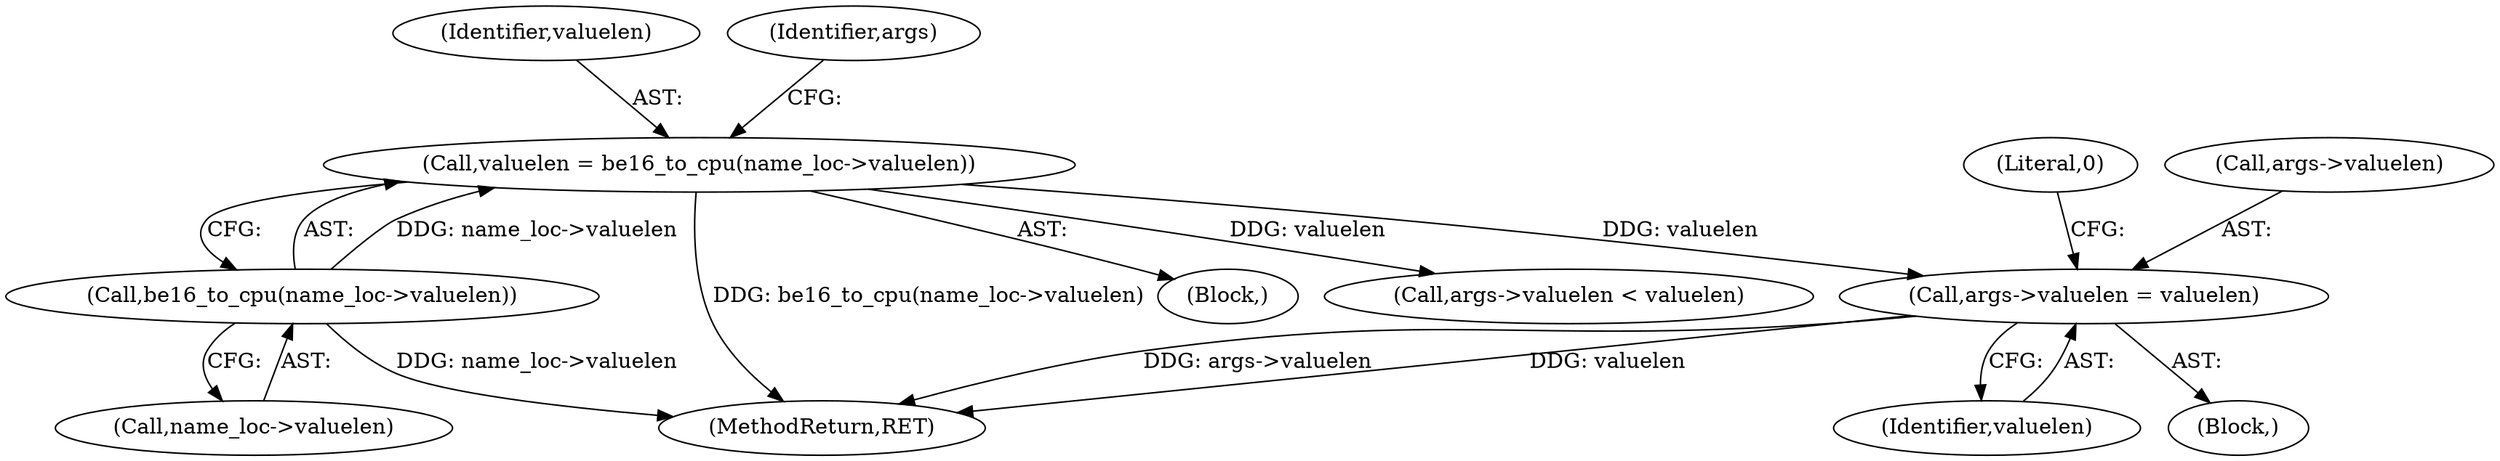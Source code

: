 digraph "0_linux_8275cdd0e7ac550dcce2b3ef6d2fb3b808c1ae59_5@pointer" {
"1000197" [label="(Call,args->valuelen = valuelen)"];
"1000184" [label="(Call,valuelen = be16_to_cpu(name_loc->valuelen))"];
"1000186" [label="(Call,be16_to_cpu(name_loc->valuelen))"];
"1000197" [label="(Call,args->valuelen = valuelen)"];
"1000186" [label="(Call,be16_to_cpu(name_loc->valuelen))"];
"1000185" [label="(Identifier,valuelen)"];
"1000201" [label="(Identifier,valuelen)"];
"1000187" [label="(Call,name_loc->valuelen)"];
"1000203" [label="(Literal,0)"];
"1000196" [label="(Block,)"];
"1000184" [label="(Call,valuelen = be16_to_cpu(name_loc->valuelen))"];
"1000155" [label="(Block,)"];
"1000205" [label="(Call,args->valuelen < valuelen)"];
"1000198" [label="(Call,args->valuelen)"];
"1000193" [label="(Identifier,args)"];
"1000340" [label="(MethodReturn,RET)"];
"1000197" -> "1000196"  [label="AST: "];
"1000197" -> "1000201"  [label="CFG: "];
"1000198" -> "1000197"  [label="AST: "];
"1000201" -> "1000197"  [label="AST: "];
"1000203" -> "1000197"  [label="CFG: "];
"1000197" -> "1000340"  [label="DDG: valuelen"];
"1000197" -> "1000340"  [label="DDG: args->valuelen"];
"1000184" -> "1000197"  [label="DDG: valuelen"];
"1000184" -> "1000155"  [label="AST: "];
"1000184" -> "1000186"  [label="CFG: "];
"1000185" -> "1000184"  [label="AST: "];
"1000186" -> "1000184"  [label="AST: "];
"1000193" -> "1000184"  [label="CFG: "];
"1000184" -> "1000340"  [label="DDG: be16_to_cpu(name_loc->valuelen)"];
"1000186" -> "1000184"  [label="DDG: name_loc->valuelen"];
"1000184" -> "1000205"  [label="DDG: valuelen"];
"1000186" -> "1000187"  [label="CFG: "];
"1000187" -> "1000186"  [label="AST: "];
"1000186" -> "1000340"  [label="DDG: name_loc->valuelen"];
}
